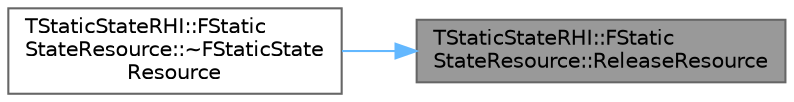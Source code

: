 digraph "TStaticStateRHI::FStaticStateResource::ReleaseResource"
{
 // INTERACTIVE_SVG=YES
 // LATEX_PDF_SIZE
  bgcolor="transparent";
  edge [fontname=Helvetica,fontsize=10,labelfontname=Helvetica,labelfontsize=10];
  node [fontname=Helvetica,fontsize=10,shape=box,height=0.2,width=0.4];
  rankdir="RL";
  Node1 [id="Node000001",label="TStaticStateRHI::FStatic\lStateResource::ReleaseResource",height=0.2,width=0.4,color="gray40", fillcolor="grey60", style="filled", fontcolor="black",tooltip="Prepares the resource for deletion."];
  Node1 -> Node2 [id="edge1_Node000001_Node000002",dir="back",color="steelblue1",style="solid",tooltip=" "];
  Node2 [id="Node000002",label="TStaticStateRHI::FStatic\lStateResource::~FStaticState\lResource",height=0.2,width=0.4,color="grey40", fillcolor="white", style="filled",URL="$db/d2e/classTStaticStateRHI_1_1FStaticStateResource.html#adace9ddbb059bacaeb2117f7965cad78",tooltip=" "];
}
